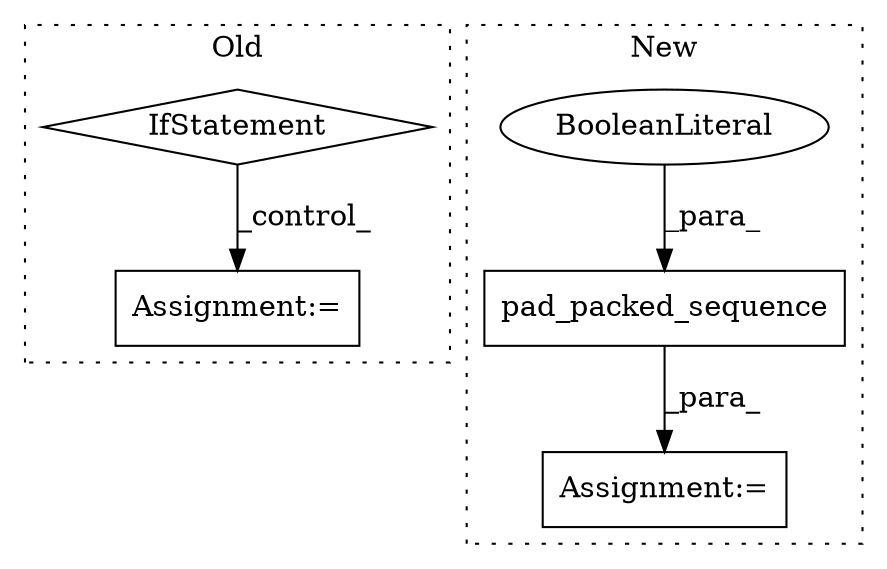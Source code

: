 digraph G {
subgraph cluster0 {
1 [label="IfStatement" a="25" s="1099,1115" l="4,2" shape="diamond"];
4 [label="Assignment:=" a="7" s="1130" l="1" shape="box"];
label = "Old";
style="dotted";
}
subgraph cluster1 {
2 [label="pad_packed_sequence" a="32" s="1444,1476" l="20,1" shape="box"];
3 [label="Assignment:=" a="7" s="1423" l="2" shape="box"];
5 [label="BooleanLiteral" a="9" s="1472" l="4" shape="ellipse"];
label = "New";
style="dotted";
}
1 -> 4 [label="_control_"];
2 -> 3 [label="_para_"];
5 -> 2 [label="_para_"];
}